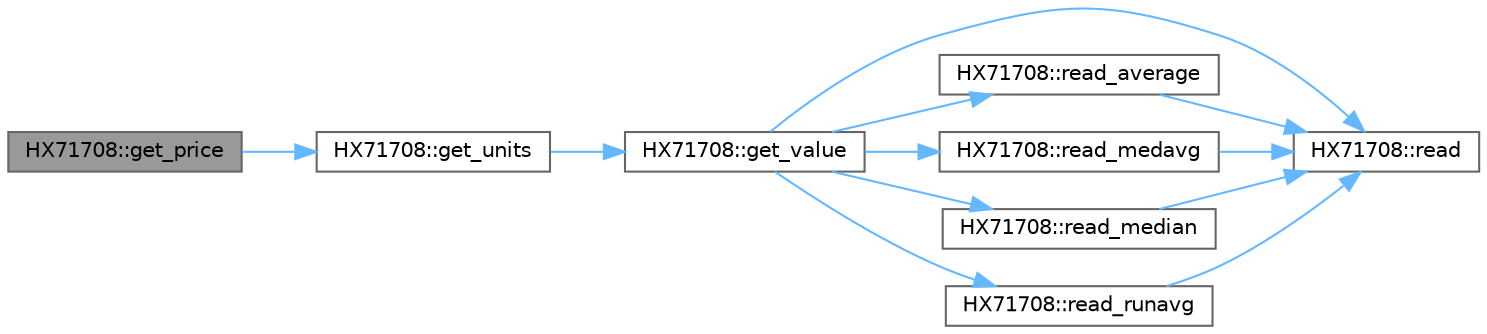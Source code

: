 digraph "HX71708::get_price"
{
 // LATEX_PDF_SIZE
  bgcolor="transparent";
  edge [fontname=Helvetica,fontsize=10,labelfontname=Helvetica,labelfontsize=10];
  node [fontname=Helvetica,fontsize=10,shape=box,height=0.2,width=0.4];
  rankdir="LR";
  Node1 [id="Node000001",label="HX71708::get_price",height=0.2,width=0.4,color="gray40", fillcolor="grey60", style="filled", fontcolor="black",tooltip=" "];
  Node1 -> Node2 [id="edge1_Node000001_Node000002",color="steelblue1",style="solid",tooltip=" "];
  Node2 [id="Node000002",label="HX71708::get_units",height=0.2,width=0.4,color="grey40", fillcolor="white", style="filled",URL="$class_h_x71708.html#a0d76575d1203bcd4bace84164f5b6c7b",tooltip=" "];
  Node2 -> Node3 [id="edge2_Node000002_Node000003",color="steelblue1",style="solid",tooltip=" "];
  Node3 [id="Node000003",label="HX71708::get_value",height=0.2,width=0.4,color="grey40", fillcolor="white", style="filled",URL="$class_h_x71708.html#a0afdf54786d3b86752b9c6a6a797e6b4",tooltip=" "];
  Node3 -> Node4 [id="edge3_Node000003_Node000004",color="steelblue1",style="solid",tooltip=" "];
  Node4 [id="Node000004",label="HX71708::read",height=0.2,width=0.4,color="grey40", fillcolor="white", style="filled",URL="$class_h_x71708.html#a3e0bc76c3521f8eb56b2ba42c3ff4480",tooltip=" "];
  Node3 -> Node5 [id="edge4_Node000003_Node000005",color="steelblue1",style="solid",tooltip=" "];
  Node5 [id="Node000005",label="HX71708::read_average",height=0.2,width=0.4,color="grey40", fillcolor="white", style="filled",URL="$class_h_x71708.html#a9ddf7411cd47601de31ee7fabc3f5f12",tooltip=" "];
  Node5 -> Node4 [id="edge5_Node000005_Node000004",color="steelblue1",style="solid",tooltip=" "];
  Node3 -> Node6 [id="edge6_Node000003_Node000006",color="steelblue1",style="solid",tooltip=" "];
  Node6 [id="Node000006",label="HX71708::read_medavg",height=0.2,width=0.4,color="grey40", fillcolor="white", style="filled",URL="$class_h_x71708.html#a2103be97d1af902114b6beb601dee5ae",tooltip=" "];
  Node6 -> Node4 [id="edge7_Node000006_Node000004",color="steelblue1",style="solid",tooltip=" "];
  Node3 -> Node7 [id="edge8_Node000003_Node000007",color="steelblue1",style="solid",tooltip=" "];
  Node7 [id="Node000007",label="HX71708::read_median",height=0.2,width=0.4,color="grey40", fillcolor="white", style="filled",URL="$class_h_x71708.html#aba0e37dbf944634b894a90437d083c98",tooltip=" "];
  Node7 -> Node4 [id="edge9_Node000007_Node000004",color="steelblue1",style="solid",tooltip=" "];
  Node3 -> Node8 [id="edge10_Node000003_Node000008",color="steelblue1",style="solid",tooltip=" "];
  Node8 [id="Node000008",label="HX71708::read_runavg",height=0.2,width=0.4,color="grey40", fillcolor="white", style="filled",URL="$class_h_x71708.html#a7d8f480fa466cff480c31f637a99f21a",tooltip=" "];
  Node8 -> Node4 [id="edge11_Node000008_Node000004",color="steelblue1",style="solid",tooltip=" "];
}
